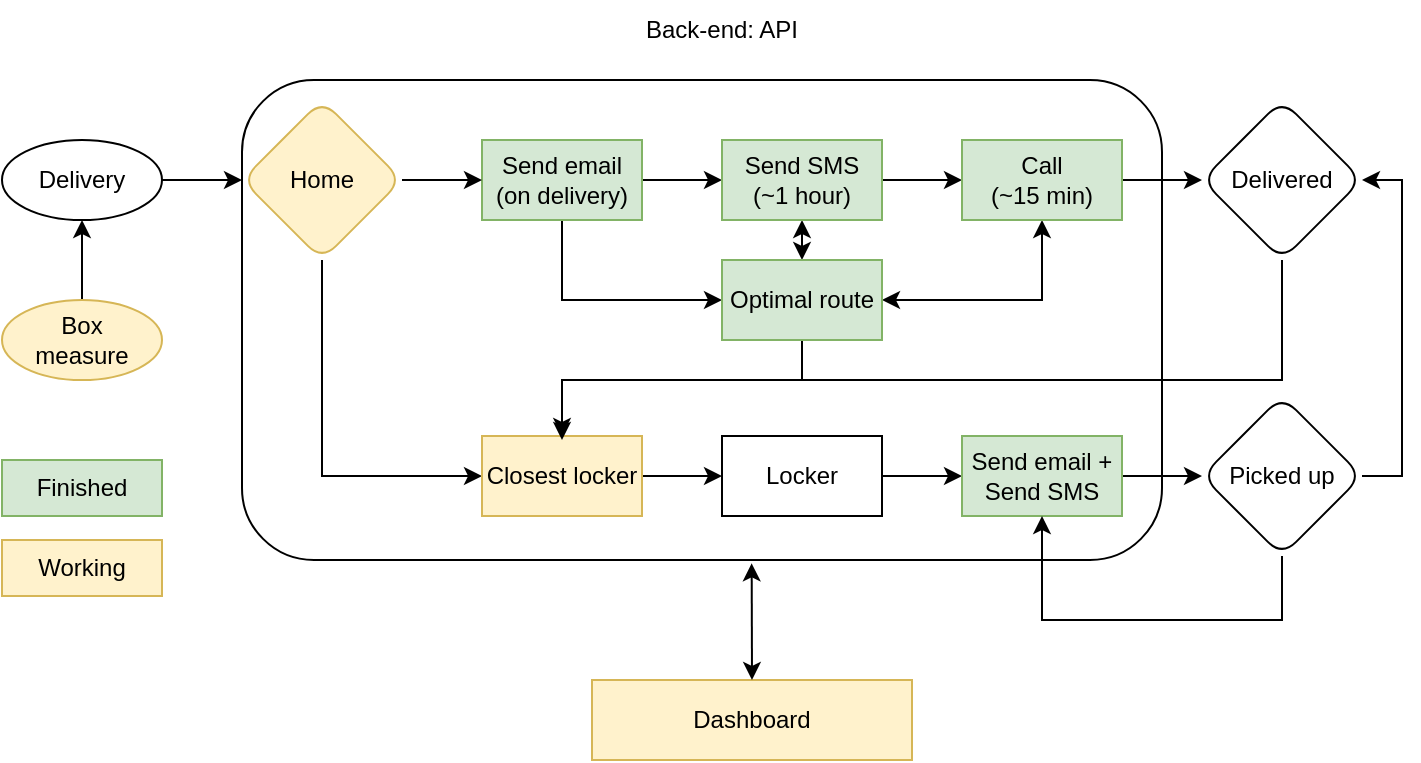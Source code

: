 <mxfile version="17.4.5" type="device"><diagram id="Js-zjD2eW-PsZBF35Wfo" name="Page-1"><mxGraphModel dx="2272" dy="734" grid="1" gridSize="10" guides="1" tooltips="1" connect="1" arrows="1" fold="1" page="1" pageScale="1" pageWidth="850" pageHeight="1100" math="0" shadow="0"><root><mxCell id="0"/><mxCell id="1" parent="0"/><mxCell id="W4IGxYxnAogFyCMWhoRU-14" value="" style="rounded=1;whiteSpace=wrap;html=1;fillColor=none;shadow=0;sketch=0;glass=0;" parent="1" vertex="1"><mxGeometry x="-680" y="110" width="460" height="240" as="geometry"/></mxCell><mxCell id="W4IGxYxnAogFyCMWhoRU-13" style="edgeStyle=orthogonalEdgeStyle;rounded=0;orthogonalLoop=1;jettySize=auto;html=1;entryX=0;entryY=0.5;entryDx=0;entryDy=0;" parent="1" source="ooEiAnNF-pu33OB26AQL-1" target="W4IGxYxnAogFyCMWhoRU-12" edge="1"><mxGeometry relative="1" as="geometry"/></mxCell><mxCell id="ooEiAnNF-pu33OB26AQL-1" value="&lt;span class=&quot;VIiyi&quot; lang=&quot;en&quot;&gt;&lt;span class=&quot;JLqJ4b ChMk0b&quot;&gt;&lt;span class=&quot;Q4iAWc&quot;&gt;Delivery&lt;/span&gt;&lt;/span&gt;&lt;/span&gt;" style="ellipse;whiteSpace=wrap;html=1;" parent="1" vertex="1"><mxGeometry x="-800" y="140" width="80" height="40" as="geometry"/></mxCell><mxCell id="ooEiAnNF-pu33OB26AQL-35" value="Finished" style="rounded=0;whiteSpace=wrap;html=1;fillColor=#d5e8d4;strokeColor=#82b366;" parent="1" vertex="1"><mxGeometry x="-800" y="300" width="80" height="28" as="geometry"/></mxCell><mxCell id="ooEiAnNF-pu33OB26AQL-37" value="Working" style="rounded=0;whiteSpace=wrap;html=1;fillColor=#fff2cc;strokeColor=#d6b656;" parent="1" vertex="1"><mxGeometry x="-800" y="340" width="80" height="28" as="geometry"/></mxCell><mxCell id="W4IGxYxnAogFyCMWhoRU-4" value="Back-end: API" style="text;html=1;strokeColor=none;fillColor=none;align=center;verticalAlign=middle;whiteSpace=wrap;rounded=0;shadow=0;glass=0;sketch=0;" parent="1" vertex="1"><mxGeometry x="-490" y="70" width="100" height="30" as="geometry"/></mxCell><mxCell id="W4IGxYxnAogFyCMWhoRU-17" style="edgeStyle=orthogonalEdgeStyle;rounded=0;orthogonalLoop=1;jettySize=auto;html=1;exitX=1;exitY=0.5;exitDx=0;exitDy=0;entryX=0;entryY=0.5;entryDx=0;entryDy=0;" parent="1" source="W4IGxYxnAogFyCMWhoRU-5" target="W4IGxYxnAogFyCMWhoRU-16" edge="1"><mxGeometry relative="1" as="geometry"/></mxCell><mxCell id="FDh3ma4DBpVzfJBgWHDk-20" style="edgeStyle=orthogonalEdgeStyle;rounded=0;orthogonalLoop=1;jettySize=auto;html=1;exitX=0.5;exitY=1;exitDx=0;exitDy=0;entryX=0;entryY=0.5;entryDx=0;entryDy=0;startArrow=none;startFill=0;" parent="1" source="W4IGxYxnAogFyCMWhoRU-5" target="1QY2-zO5oFGtixN5qjJk-4" edge="1"><mxGeometry relative="1" as="geometry"/></mxCell><mxCell id="W4IGxYxnAogFyCMWhoRU-5" value="&lt;div&gt;Send email&lt;br&gt;&lt;/div&gt;&lt;div&gt;(on delivery)&lt;br&gt;&lt;/div&gt;" style="rounded=0;whiteSpace=wrap;html=1;fillColor=#d5e8d4;strokeColor=#82b366;" parent="1" vertex="1"><mxGeometry x="-560" y="140" width="80" height="40" as="geometry"/></mxCell><mxCell id="W4IGxYxnAogFyCMWhoRU-15" style="edgeStyle=orthogonalEdgeStyle;rounded=0;orthogonalLoop=1;jettySize=auto;html=1;entryX=0;entryY=0.5;entryDx=0;entryDy=0;" parent="1" source="W4IGxYxnAogFyCMWhoRU-12" target="W4IGxYxnAogFyCMWhoRU-5" edge="1"><mxGeometry relative="1" as="geometry"/></mxCell><mxCell id="1QY2-zO5oFGtixN5qjJk-7" style="edgeStyle=orthogonalEdgeStyle;rounded=0;orthogonalLoop=1;jettySize=auto;html=1;exitX=0.5;exitY=1;exitDx=0;exitDy=0;entryX=0;entryY=0.5;entryDx=0;entryDy=0;" parent="1" source="W4IGxYxnAogFyCMWhoRU-12" target="W4IGxYxnAogFyCMWhoRU-24" edge="1"><mxGeometry relative="1" as="geometry"/></mxCell><mxCell id="W4IGxYxnAogFyCMWhoRU-12" value="Home" style="rhombus;whiteSpace=wrap;html=1;rounded=1;shadow=0;glass=0;sketch=0;fillColor=#fff2cc;strokeColor=#d6b656;" parent="1" vertex="1"><mxGeometry x="-680" y="120" width="80" height="80" as="geometry"/></mxCell><mxCell id="W4IGxYxnAogFyCMWhoRU-19" style="edgeStyle=orthogonalEdgeStyle;rounded=0;orthogonalLoop=1;jettySize=auto;html=1;exitX=1;exitY=0.5;exitDx=0;exitDy=0;entryX=0;entryY=0.5;entryDx=0;entryDy=0;" parent="1" source="W4IGxYxnAogFyCMWhoRU-16" target="W4IGxYxnAogFyCMWhoRU-18" edge="1"><mxGeometry relative="1" as="geometry"/></mxCell><mxCell id="1QY2-zO5oFGtixN5qjJk-5" style="edgeStyle=orthogonalEdgeStyle;rounded=0;orthogonalLoop=1;jettySize=auto;html=1;exitX=0.5;exitY=1;exitDx=0;exitDy=0;entryX=0.5;entryY=0;entryDx=0;entryDy=0;startArrow=classic;startFill=1;" parent="1" source="W4IGxYxnAogFyCMWhoRU-16" target="1QY2-zO5oFGtixN5qjJk-4" edge="1"><mxGeometry relative="1" as="geometry"/></mxCell><mxCell id="W4IGxYxnAogFyCMWhoRU-16" value="&lt;div&gt;Send SMS&lt;br&gt;&lt;/div&gt;&lt;div&gt;(~1 hour)&lt;br&gt;&lt;/div&gt;" style="rounded=0;whiteSpace=wrap;html=1;fillColor=#d5e8d4;strokeColor=#82b366;" parent="1" vertex="1"><mxGeometry x="-440" y="140" width="80" height="40" as="geometry"/></mxCell><mxCell id="W4IGxYxnAogFyCMWhoRU-21" style="edgeStyle=orthogonalEdgeStyle;rounded=0;orthogonalLoop=1;jettySize=auto;html=1;entryX=0;entryY=0.5;entryDx=0;entryDy=0;" parent="1" source="W4IGxYxnAogFyCMWhoRU-18" target="W4IGxYxnAogFyCMWhoRU-20" edge="1"><mxGeometry relative="1" as="geometry"/></mxCell><mxCell id="1QY2-zO5oFGtixN5qjJk-6" style="edgeStyle=orthogonalEdgeStyle;rounded=0;orthogonalLoop=1;jettySize=auto;html=1;entryX=1;entryY=0.5;entryDx=0;entryDy=0;startArrow=classic;startFill=1;" parent="1" source="W4IGxYxnAogFyCMWhoRU-18" target="1QY2-zO5oFGtixN5qjJk-4" edge="1"><mxGeometry relative="1" as="geometry"><Array as="points"><mxPoint x="-280" y="220"/></Array></mxGeometry></mxCell><mxCell id="W4IGxYxnAogFyCMWhoRU-18" value="&lt;div&gt;Call&lt;br&gt;&lt;/div&gt;&lt;div&gt;(~15 min)&lt;br&gt;&lt;/div&gt;" style="rounded=0;whiteSpace=wrap;html=1;fillColor=#d5e8d4;strokeColor=#82b366;" parent="1" vertex="1"><mxGeometry x="-320" y="140" width="80" height="40" as="geometry"/></mxCell><mxCell id="Wl0nCM-QU9_eOwHshFOz-1" style="edgeStyle=orthogonalEdgeStyle;rounded=0;orthogonalLoop=1;jettySize=auto;html=1;exitX=0.5;exitY=1;exitDx=0;exitDy=0;entryX=0.5;entryY=0;entryDx=0;entryDy=0;" parent="1" source="W4IGxYxnAogFyCMWhoRU-20" target="W4IGxYxnAogFyCMWhoRU-24" edge="1"><mxGeometry relative="1" as="geometry"><Array as="points"><mxPoint x="-160" y="260"/><mxPoint x="-520" y="260"/></Array></mxGeometry></mxCell><mxCell id="W4IGxYxnAogFyCMWhoRU-20" value="Delivered" style="rhombus;whiteSpace=wrap;html=1;rounded=1;shadow=0;glass=0;sketch=0;fillColor=none;" parent="1" vertex="1"><mxGeometry x="-200" y="120" width="80" height="80" as="geometry"/></mxCell><mxCell id="1QY2-zO5oFGtixN5qjJk-8" style="edgeStyle=orthogonalEdgeStyle;rounded=0;orthogonalLoop=1;jettySize=auto;html=1;exitX=1;exitY=0.5;exitDx=0;exitDy=0;entryX=0;entryY=0.5;entryDx=0;entryDy=0;" parent="1" source="W4IGxYxnAogFyCMWhoRU-24" target="1QY2-zO5oFGtixN5qjJk-3" edge="1"><mxGeometry relative="1" as="geometry"/></mxCell><mxCell id="W4IGxYxnAogFyCMWhoRU-24" value="Closest locker" style="rounded=0;whiteSpace=wrap;html=1;fillColor=#fff2cc;strokeColor=#d6b656;" parent="1" vertex="1"><mxGeometry x="-560" y="288" width="80" height="40" as="geometry"/></mxCell><mxCell id="W4IGxYxnAogFyCMWhoRU-32" style="edgeStyle=orthogonalEdgeStyle;rounded=0;orthogonalLoop=1;jettySize=auto;html=1;entryX=0;entryY=0.5;entryDx=0;entryDy=0;exitX=1;exitY=0.5;exitDx=0;exitDy=0;" parent="1" source="1QY2-zO5oFGtixN5qjJk-3" target="W4IGxYxnAogFyCMWhoRU-31" edge="1"><mxGeometry relative="1" as="geometry"><mxPoint x="-360" y="328" as="sourcePoint"/></mxGeometry></mxCell><mxCell id="W4IGxYxnAogFyCMWhoRU-34" style="edgeStyle=orthogonalEdgeStyle;rounded=0;orthogonalLoop=1;jettySize=auto;html=1;exitX=1;exitY=0.5;exitDx=0;exitDy=0;entryX=0;entryY=0.5;entryDx=0;entryDy=0;" parent="1" source="W4IGxYxnAogFyCMWhoRU-31" target="W4IGxYxnAogFyCMWhoRU-33" edge="1"><mxGeometry relative="1" as="geometry"/></mxCell><mxCell id="W4IGxYxnAogFyCMWhoRU-31" value="Send email + Send SMS" style="rounded=0;whiteSpace=wrap;html=1;fillColor=#d5e8d4;strokeColor=#82b366;" parent="1" vertex="1"><mxGeometry x="-320" y="288" width="80" height="40" as="geometry"/></mxCell><mxCell id="W4IGxYxnAogFyCMWhoRU-35" style="edgeStyle=orthogonalEdgeStyle;rounded=0;orthogonalLoop=1;jettySize=auto;html=1;exitX=1;exitY=0.5;exitDx=0;exitDy=0;entryX=1;entryY=0.5;entryDx=0;entryDy=0;" parent="1" source="W4IGxYxnAogFyCMWhoRU-33" target="W4IGxYxnAogFyCMWhoRU-20" edge="1"><mxGeometry relative="1" as="geometry"><mxPoint x="-40" y="180" as="targetPoint"/></mxGeometry></mxCell><mxCell id="Wl0nCM-QU9_eOwHshFOz-2" style="edgeStyle=orthogonalEdgeStyle;rounded=0;orthogonalLoop=1;jettySize=auto;html=1;entryX=0.5;entryY=1;entryDx=0;entryDy=0;" parent="1" source="W4IGxYxnAogFyCMWhoRU-33" target="W4IGxYxnAogFyCMWhoRU-31" edge="1"><mxGeometry relative="1" as="geometry"><Array as="points"><mxPoint x="-160" y="380"/><mxPoint x="-280" y="380"/></Array></mxGeometry></mxCell><mxCell id="W4IGxYxnAogFyCMWhoRU-33" value="&lt;span class=&quot;VIiyi&quot; lang=&quot;en&quot;&gt;&lt;span class=&quot;JLqJ4b ChMk0b&quot;&gt;&lt;span class=&quot;Q4iAWc&quot;&gt;Picked up&lt;/span&gt;&lt;/span&gt;&lt;/span&gt;" style="rhombus;whiteSpace=wrap;html=1;rounded=1;shadow=0;glass=0;sketch=0;fillColor=none;" parent="1" vertex="1"><mxGeometry x="-200" y="268" width="80" height="80" as="geometry"/></mxCell><mxCell id="W4IGxYxnAogFyCMWhoRU-36" value="&lt;div&gt;Dashboard&lt;/div&gt;" style="rounded=0;whiteSpace=wrap;html=1;fillColor=#fff2cc;strokeColor=#d6b656;" parent="1" vertex="1"><mxGeometry x="-505" y="410" width="160" height="40" as="geometry"/></mxCell><mxCell id="W4IGxYxnAogFyCMWhoRU-45" value="" style="endArrow=classic;startArrow=classic;html=1;rounded=0;entryX=0.554;entryY=1.007;entryDx=0;entryDy=0;entryPerimeter=0;exitX=0.5;exitY=0;exitDx=0;exitDy=0;" parent="1" source="W4IGxYxnAogFyCMWhoRU-36" target="W4IGxYxnAogFyCMWhoRU-14" edge="1"><mxGeometry width="50" height="50" relative="1" as="geometry"><mxPoint x="-620" y="440.0" as="sourcePoint"/><mxPoint x="-619.4" y="381.89" as="targetPoint"/></mxGeometry></mxCell><mxCell id="1QY2-zO5oFGtixN5qjJk-3" value="Locker" style="rounded=0;whiteSpace=wrap;html=1;fillColor=default;strokeColor=#000000;" parent="1" vertex="1"><mxGeometry x="-440" y="288" width="80" height="40" as="geometry"/></mxCell><mxCell id="FDh3ma4DBpVzfJBgWHDk-22" style="edgeStyle=orthogonalEdgeStyle;rounded=0;orthogonalLoop=1;jettySize=auto;html=1;exitX=0.5;exitY=1;exitDx=0;exitDy=0;startArrow=none;startFill=0;" parent="1" source="1QY2-zO5oFGtixN5qjJk-4" edge="1"><mxGeometry relative="1" as="geometry"><mxPoint x="-520" y="290" as="targetPoint"/><Array as="points"><mxPoint x="-400" y="260"/><mxPoint x="-520" y="260"/></Array></mxGeometry></mxCell><mxCell id="1QY2-zO5oFGtixN5qjJk-4" value="Optimal route" style="rounded=0;whiteSpace=wrap;html=1;fillColor=#d5e8d4;strokeColor=#82b366;" parent="1" vertex="1"><mxGeometry x="-440" y="200" width="80" height="40" as="geometry"/></mxCell><mxCell id="VJKEvLaCLHZm-t5bik2j-2" style="edgeStyle=orthogonalEdgeStyle;rounded=0;orthogonalLoop=1;jettySize=auto;html=1;entryX=0.5;entryY=1;entryDx=0;entryDy=0;" parent="1" source="VJKEvLaCLHZm-t5bik2j-1" target="ooEiAnNF-pu33OB26AQL-1" edge="1"><mxGeometry relative="1" as="geometry"/></mxCell><mxCell id="VJKEvLaCLHZm-t5bik2j-1" value="&lt;div&gt;Box &lt;br&gt;&lt;/div&gt;&lt;div&gt;measure&lt;/div&gt;" style="ellipse;whiteSpace=wrap;html=1;fillColor=#fff2cc;strokeColor=#d6b656;" parent="1" vertex="1"><mxGeometry x="-800" y="220" width="80" height="40" as="geometry"/></mxCell></root></mxGraphModel></diagram></mxfile>